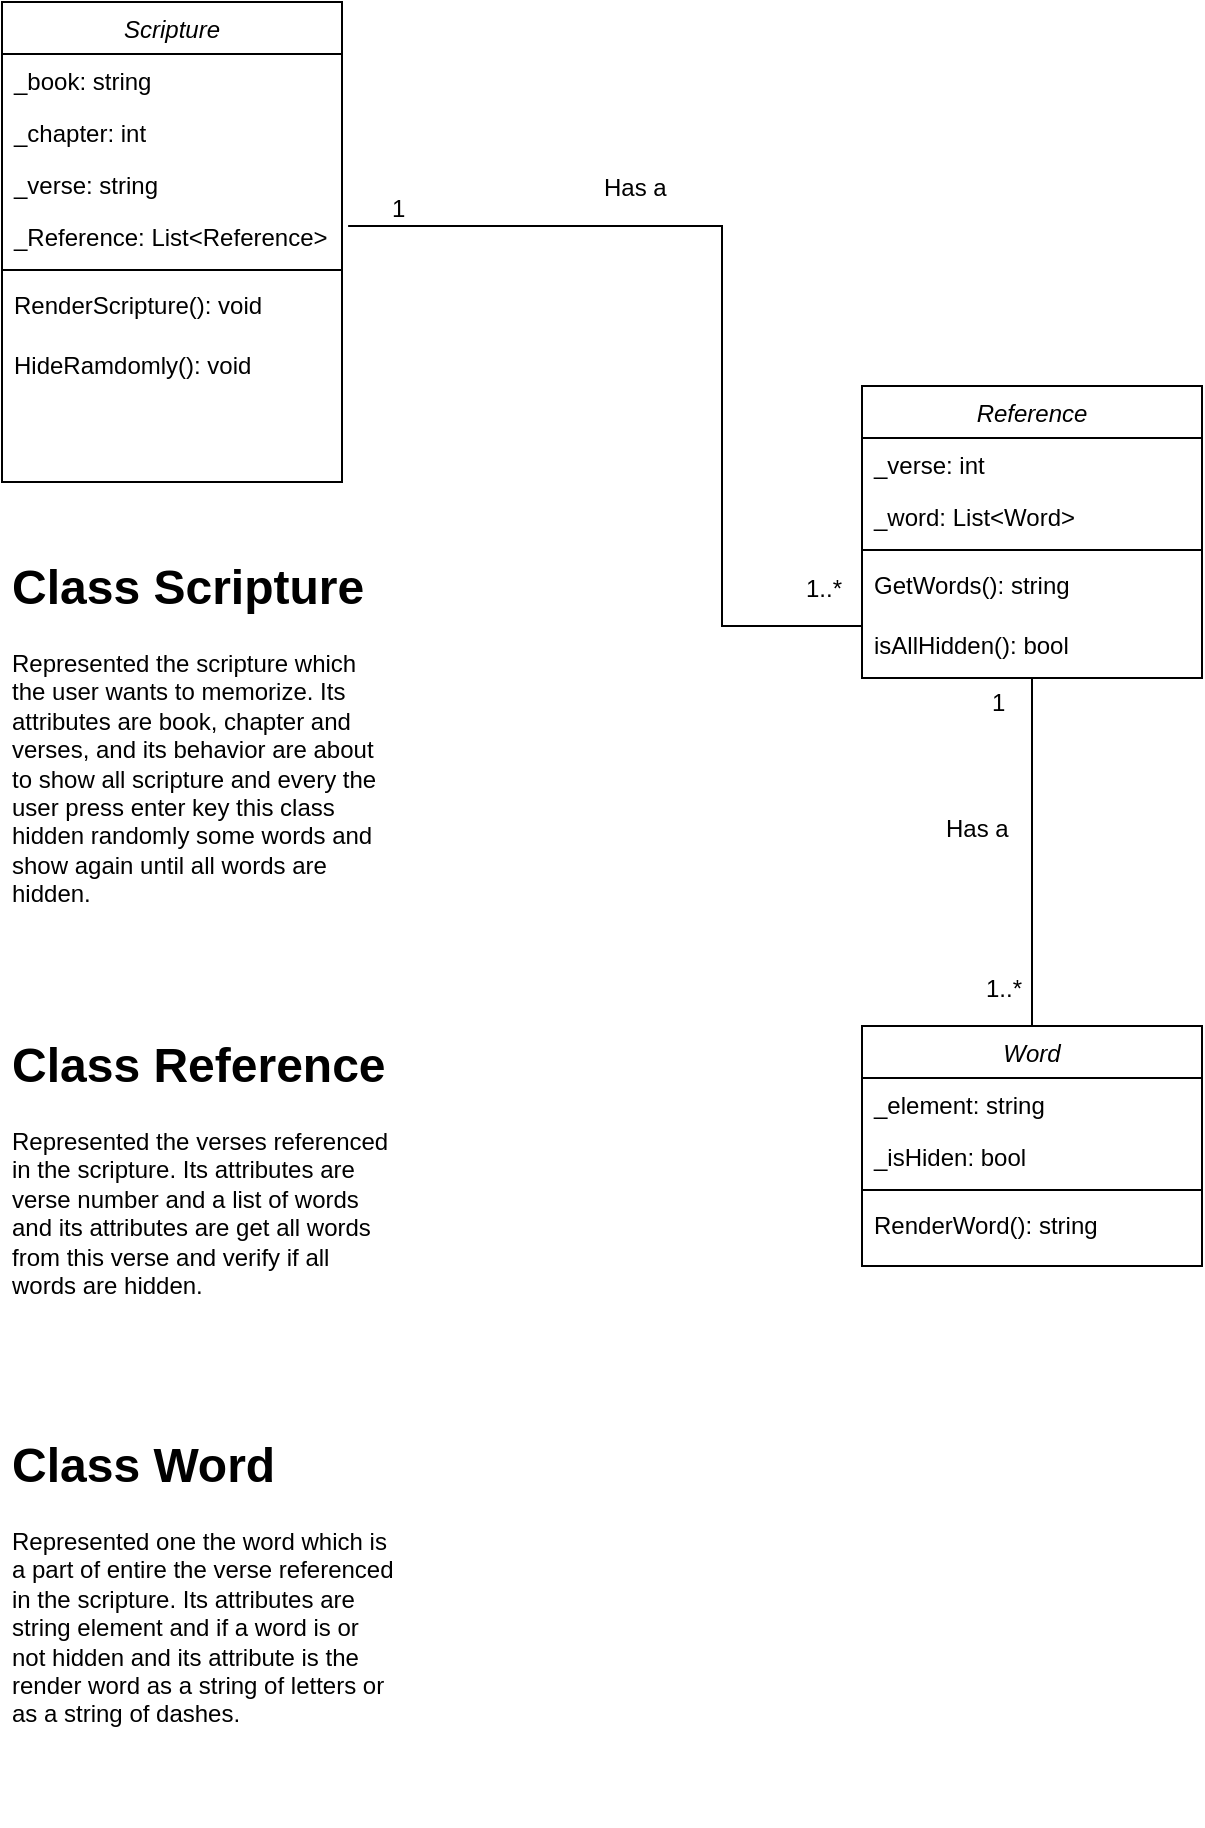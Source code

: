 <mxfile version="21.3.2" type="github">
  <diagram name="Page-1" id="Gh8qVHzcruYR-wcPv18W">
    <mxGraphModel dx="1365" dy="807" grid="1" gridSize="10" guides="1" tooltips="1" connect="1" arrows="1" fold="1" page="1" pageScale="1" pageWidth="850" pageHeight="1100" math="0" shadow="0">
      <root>
        <mxCell id="0" />
        <mxCell id="1" parent="0" />
        <mxCell id="MP391SbNTcv9dDORy_ao-11" value="1..*" style="resizable=0;align=left;verticalAlign=bottom;labelBackgroundColor=none;fontSize=12;" parent="1" connectable="0" vertex="1">
          <mxGeometry x="480" y="350" as="geometry" />
        </mxCell>
        <mxCell id="MP391SbNTcv9dDORy_ao-12" value="1" style="resizable=0;align=left;verticalAlign=bottom;labelBackgroundColor=none;fontSize=12;" parent="1" connectable="0" vertex="1">
          <mxGeometry x="280" y="153" as="geometry">
            <mxPoint x="-7" y="7" as="offset" />
          </mxGeometry>
        </mxCell>
        <mxCell id="MP391SbNTcv9dDORy_ao-13" value="Has a" style="resizable=0;align=left;verticalAlign=bottom;labelBackgroundColor=none;fontSize=12;" parent="1" connectable="0" vertex="1">
          <mxGeometry x="379" y="149.5" as="geometry" />
        </mxCell>
        <mxCell id="MP391SbNTcv9dDORy_ao-15" value="1..*" style="resizable=0;align=left;verticalAlign=bottom;labelBackgroundColor=none;fontSize=12;" parent="1" connectable="0" vertex="1">
          <mxGeometry x="570" y="550" as="geometry" />
        </mxCell>
        <mxCell id="MP391SbNTcv9dDORy_ao-16" value="1" style="resizable=0;align=left;verticalAlign=bottom;labelBackgroundColor=none;fontSize=12;" parent="1" connectable="0" vertex="1">
          <mxGeometry x="580" y="400" as="geometry">
            <mxPoint x="-7" y="7" as="offset" />
          </mxGeometry>
        </mxCell>
        <mxCell id="MP391SbNTcv9dDORy_ao-17" value="Has a" style="resizable=0;align=left;verticalAlign=bottom;labelBackgroundColor=none;fontSize=12;" parent="1" connectable="0" vertex="1">
          <mxGeometry x="550" y="470" as="geometry" />
        </mxCell>
        <mxCell id="MP391SbNTcv9dDORy_ao-22" value="Word" style="swimlane;fontStyle=2;align=center;verticalAlign=top;childLayout=stackLayout;horizontal=1;startSize=26;horizontalStack=0;resizeParent=1;resizeLast=0;collapsible=1;marginBottom=0;rounded=0;shadow=0;strokeWidth=1;" parent="1" vertex="1">
          <mxGeometry x="510" y="560" width="170" height="120" as="geometry">
            <mxRectangle x="220" y="400" width="160" height="26" as="alternateBounds" />
          </mxGeometry>
        </mxCell>
        <mxCell id="MP391SbNTcv9dDORy_ao-23" value="_element: string&#xa;" style="text;align=left;verticalAlign=top;spacingLeft=4;spacingRight=4;overflow=hidden;rotatable=0;points=[[0,0.5],[1,0.5]];portConstraint=eastwest;" parent="MP391SbNTcv9dDORy_ao-22" vertex="1">
          <mxGeometry y="26" width="170" height="26" as="geometry" />
        </mxCell>
        <mxCell id="MP391SbNTcv9dDORy_ao-27" value="_isHiden: bool" style="text;align=left;verticalAlign=top;spacingLeft=4;spacingRight=4;overflow=hidden;rotatable=0;points=[[0,0.5],[1,0.5]];portConstraint=eastwest;" parent="MP391SbNTcv9dDORy_ao-22" vertex="1">
          <mxGeometry y="52" width="170" height="26" as="geometry" />
        </mxCell>
        <mxCell id="MP391SbNTcv9dDORy_ao-24" value="" style="line;html=1;strokeWidth=1;align=left;verticalAlign=middle;spacingTop=-1;spacingLeft=3;spacingRight=3;rotatable=0;labelPosition=right;points=[];portConstraint=eastwest;" parent="MP391SbNTcv9dDORy_ao-22" vertex="1">
          <mxGeometry y="78" width="170" height="8" as="geometry" />
        </mxCell>
        <mxCell id="paN9LS17fSrUHQOILZcr-8" value="RenderWord(): string" style="text;align=left;verticalAlign=top;spacingLeft=4;spacingRight=4;overflow=hidden;rotatable=0;points=[[0,0.5],[1,0.5]];portConstraint=eastwest;" vertex="1" parent="MP391SbNTcv9dDORy_ao-22">
          <mxGeometry y="86" width="170" height="30" as="geometry" />
        </mxCell>
        <mxCell id="paN9LS17fSrUHQOILZcr-3" style="edgeStyle=orthogonalEdgeStyle;rounded=0;orthogonalLoop=1;jettySize=auto;html=1;endArrow=none;endFill=0;exitX=1.018;exitY=0.231;exitDx=0;exitDy=0;exitPerimeter=0;entryX=0;entryY=1.1;entryDx=0;entryDy=0;entryPerimeter=0;" edge="1" parent="1" target="paN9LS17fSrUHQOILZcr-9">
          <mxGeometry relative="1" as="geometry">
            <mxPoint x="253.06" y="160.006" as="sourcePoint" />
            <mxPoint x="490" y="360" as="targetPoint" />
            <Array as="points">
              <mxPoint x="440" y="160" />
              <mxPoint x="440" y="360" />
            </Array>
          </mxGeometry>
        </mxCell>
        <mxCell id="MP391SbNTcv9dDORy_ao-28" value="Scripture" style="swimlane;fontStyle=2;align=center;verticalAlign=top;childLayout=stackLayout;horizontal=1;startSize=26;horizontalStack=0;resizeParent=1;resizeLast=0;collapsible=1;marginBottom=0;rounded=0;shadow=0;strokeWidth=1;" parent="1" vertex="1">
          <mxGeometry x="80" y="48" width="170" height="240" as="geometry">
            <mxRectangle x="220" y="400" width="160" height="26" as="alternateBounds" />
          </mxGeometry>
        </mxCell>
        <mxCell id="MP391SbNTcv9dDORy_ao-29" value="_book: string&#xa;" style="text;align=left;verticalAlign=top;spacingLeft=4;spacingRight=4;overflow=hidden;rotatable=0;points=[[0,0.5],[1,0.5]];portConstraint=eastwest;" parent="MP391SbNTcv9dDORy_ao-28" vertex="1">
          <mxGeometry y="26" width="170" height="26" as="geometry" />
        </mxCell>
        <mxCell id="MP391SbNTcv9dDORy_ao-30" value="_chapter: int" style="text;align=left;verticalAlign=top;spacingLeft=4;spacingRight=4;overflow=hidden;rotatable=0;points=[[0,0.5],[1,0.5]];portConstraint=eastwest;" parent="MP391SbNTcv9dDORy_ao-28" vertex="1">
          <mxGeometry y="52" width="170" height="26" as="geometry" />
        </mxCell>
        <mxCell id="paN9LS17fSrUHQOILZcr-5" value="_verse: string" style="text;align=left;verticalAlign=top;spacingLeft=4;spacingRight=4;overflow=hidden;rotatable=0;points=[[0,0.5],[1,0.5]];portConstraint=eastwest;" vertex="1" parent="MP391SbNTcv9dDORy_ao-28">
          <mxGeometry y="78" width="170" height="26" as="geometry" />
        </mxCell>
        <mxCell id="MP391SbNTcv9dDORy_ao-33" value="_Reference: List&lt;Reference&gt;" style="text;align=left;verticalAlign=top;spacingLeft=4;spacingRight=4;overflow=hidden;rotatable=0;points=[[0,0.5],[1,0.5]];portConstraint=eastwest;" parent="MP391SbNTcv9dDORy_ao-28" vertex="1">
          <mxGeometry y="104" width="170" height="26" as="geometry" />
        </mxCell>
        <mxCell id="MP391SbNTcv9dDORy_ao-31" value="" style="line;html=1;strokeWidth=1;align=left;verticalAlign=middle;spacingTop=-1;spacingLeft=3;spacingRight=3;rotatable=0;labelPosition=right;points=[];portConstraint=eastwest;" parent="MP391SbNTcv9dDORy_ao-28" vertex="1">
          <mxGeometry y="130" width="170" height="8" as="geometry" />
        </mxCell>
        <mxCell id="paN9LS17fSrUHQOILZcr-6" value="RenderScripture(): void" style="text;align=left;verticalAlign=top;spacingLeft=4;spacingRight=4;overflow=hidden;rotatable=0;points=[[0,0.5],[1,0.5]];portConstraint=eastwest;" vertex="1" parent="MP391SbNTcv9dDORy_ao-28">
          <mxGeometry y="138" width="170" height="30" as="geometry" />
        </mxCell>
        <mxCell id="paN9LS17fSrUHQOILZcr-7" value="HideRamdomly(): void" style="text;align=left;verticalAlign=top;spacingLeft=4;spacingRight=4;overflow=hidden;rotatable=0;points=[[0,0.5],[1,0.5]];portConstraint=eastwest;" vertex="1" parent="MP391SbNTcv9dDORy_ao-28">
          <mxGeometry y="168" width="170" height="30" as="geometry" />
        </mxCell>
        <mxCell id="paN9LS17fSrUHQOILZcr-4" style="edgeStyle=orthogonalEdgeStyle;rounded=0;orthogonalLoop=1;jettySize=auto;html=1;exitX=0.5;exitY=1;exitDx=0;exitDy=0;entryX=0.5;entryY=0;entryDx=0;entryDy=0;endArrow=none;endFill=0;" edge="1" parent="1" source="MP391SbNTcv9dDORy_ao-35" target="MP391SbNTcv9dDORy_ao-22">
          <mxGeometry relative="1" as="geometry">
            <Array as="points">
              <mxPoint x="595" y="520" />
              <mxPoint x="595" y="520" />
            </Array>
          </mxGeometry>
        </mxCell>
        <mxCell id="MP391SbNTcv9dDORy_ao-35" value="Reference" style="swimlane;fontStyle=2;align=center;verticalAlign=top;childLayout=stackLayout;horizontal=1;startSize=26;horizontalStack=0;resizeParent=1;resizeLast=0;collapsible=1;marginBottom=0;rounded=0;shadow=0;strokeWidth=1;" parent="1" vertex="1">
          <mxGeometry x="510" y="240" width="170" height="146" as="geometry">
            <mxRectangle x="220" y="400" width="160" height="26" as="alternateBounds" />
          </mxGeometry>
        </mxCell>
        <mxCell id="MP391SbNTcv9dDORy_ao-36" value="_verse: int&#xa;" style="text;align=left;verticalAlign=top;spacingLeft=4;spacingRight=4;overflow=hidden;rotatable=0;points=[[0,0.5],[1,0.5]];portConstraint=eastwest;" parent="MP391SbNTcv9dDORy_ao-35" vertex="1">
          <mxGeometry y="26" width="170" height="26" as="geometry" />
        </mxCell>
        <mxCell id="MP391SbNTcv9dDORy_ao-37" value="_word: List&lt;Word&gt;" style="text;align=left;verticalAlign=top;spacingLeft=4;spacingRight=4;overflow=hidden;rotatable=0;points=[[0,0.5],[1,0.5]];portConstraint=eastwest;" parent="MP391SbNTcv9dDORy_ao-35" vertex="1">
          <mxGeometry y="52" width="170" height="26" as="geometry" />
        </mxCell>
        <mxCell id="MP391SbNTcv9dDORy_ao-38" value="" style="line;html=1;strokeWidth=1;align=left;verticalAlign=middle;spacingTop=-1;spacingLeft=3;spacingRight=3;rotatable=0;labelPosition=right;points=[];portConstraint=eastwest;" parent="MP391SbNTcv9dDORy_ao-35" vertex="1">
          <mxGeometry y="78" width="170" height="8" as="geometry" />
        </mxCell>
        <mxCell id="paN9LS17fSrUHQOILZcr-9" value="GetWords(): string" style="text;align=left;verticalAlign=top;spacingLeft=4;spacingRight=4;overflow=hidden;rotatable=0;points=[[0,0.5],[1,0.5]];portConstraint=eastwest;" vertex="1" parent="MP391SbNTcv9dDORy_ao-35">
          <mxGeometry y="86" width="170" height="30" as="geometry" />
        </mxCell>
        <mxCell id="paN9LS17fSrUHQOILZcr-10" value="isAllHidden(): bool" style="text;align=left;verticalAlign=top;spacingLeft=4;spacingRight=4;overflow=hidden;rotatable=0;points=[[0,0.5],[1,0.5]];portConstraint=eastwest;" vertex="1" parent="MP391SbNTcv9dDORy_ao-35">
          <mxGeometry y="116" width="170" height="30" as="geometry" />
        </mxCell>
        <mxCell id="paN9LS17fSrUHQOILZcr-11" value="&lt;h1&gt;Class Scripture&lt;/h1&gt;&lt;p&gt;Represented the scripture which the user wants to memorize. Its attributes are book, chapter and verses, and its behavior are about to show all scripture and every the user press enter key this class hidden randomly some words and show again until all words are hidden.&lt;/p&gt;" style="text;html=1;strokeColor=none;fillColor=none;spacing=5;spacingTop=-20;whiteSpace=wrap;overflow=hidden;rounded=0;" vertex="1" parent="1">
          <mxGeometry x="80" y="321" width="200" height="200" as="geometry" />
        </mxCell>
        <mxCell id="paN9LS17fSrUHQOILZcr-12" value="&lt;h1&gt;Class Reference&lt;/h1&gt;&lt;p&gt;Represented the verses referenced in the scripture. Its attributes are verse number and a list of words and its attributes are get all words from this verse and verify if all words are hidden.&lt;/p&gt;" style="text;html=1;strokeColor=none;fillColor=none;spacing=5;spacingTop=-20;whiteSpace=wrap;overflow=hidden;rounded=0;" vertex="1" parent="1">
          <mxGeometry x="80" y="560" width="200" height="200" as="geometry" />
        </mxCell>
        <mxCell id="paN9LS17fSrUHQOILZcr-14" value="&lt;h1&gt;Class Word&lt;/h1&gt;&lt;p&gt;Represented one the word which is a part of entire the verse referenced in the scripture. Its attributes are string element and if a word is or not hidden and its attribute is the render word as a string of letters or as a string of dashes.&lt;/p&gt;" style="text;html=1;strokeColor=none;fillColor=none;spacing=5;spacingTop=-20;whiteSpace=wrap;overflow=hidden;rounded=0;" vertex="1" parent="1">
          <mxGeometry x="80" y="760" width="200" height="200" as="geometry" />
        </mxCell>
      </root>
    </mxGraphModel>
  </diagram>
</mxfile>

